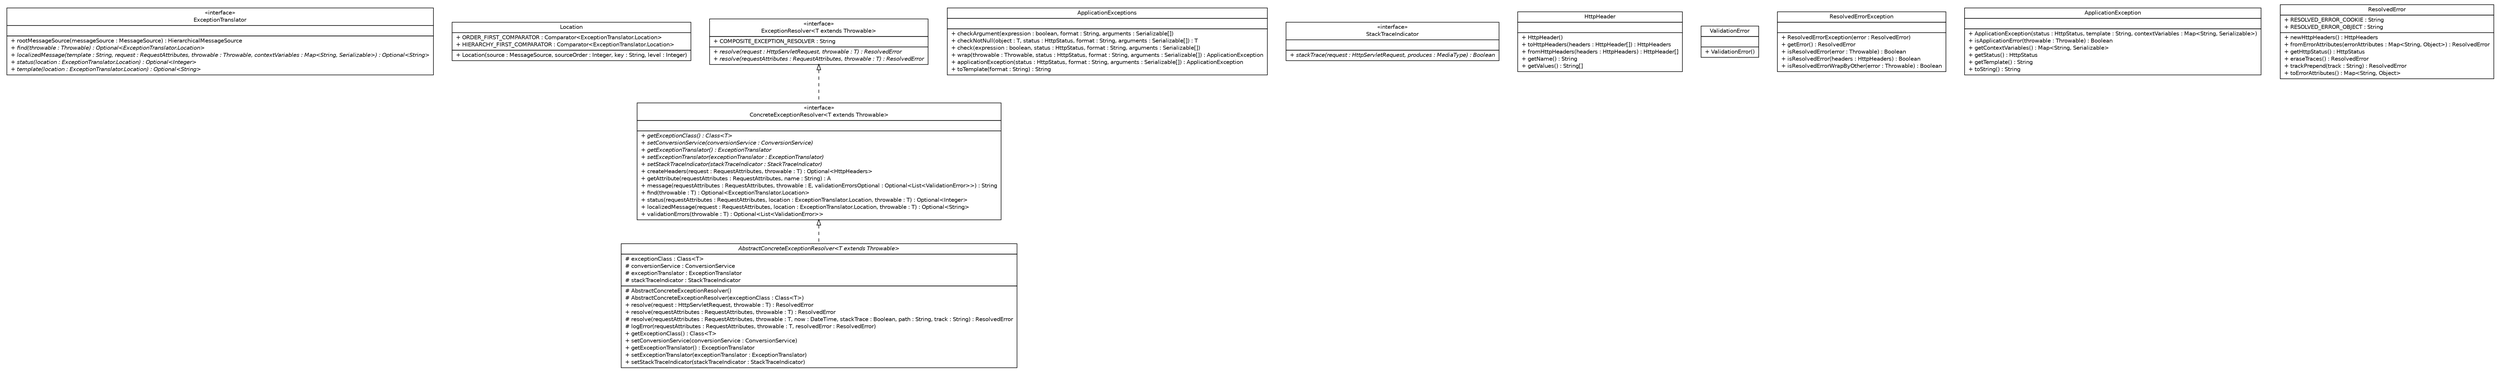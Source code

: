 #!/usr/local/bin/dot
#
# Class diagram 
# Generated by UMLGraph version R5_6-24-gf6e263 (http://www.umlgraph.org/)
#

digraph G {
	edge [fontname="Helvetica",fontsize=10,labelfontname="Helvetica",labelfontsize=10];
	node [fontname="Helvetica",fontsize=10,shape=plaintext];
	nodesep=0.25;
	ranksep=0.5;
	// cn.home1.oss.lib.errorhandle.api.ExceptionTranslator
	c204 [label=<<table title="cn.home1.oss.lib.errorhandle.api.ExceptionTranslator" border="0" cellborder="1" cellspacing="0" cellpadding="2" port="p" href="./ExceptionTranslator.html">
		<tr><td><table border="0" cellspacing="0" cellpadding="1">
<tr><td align="center" balign="center"> &#171;interface&#187; </td></tr>
<tr><td align="center" balign="center"> ExceptionTranslator </td></tr>
		</table></td></tr>
		<tr><td><table border="0" cellspacing="0" cellpadding="1">
<tr><td align="left" balign="left">  </td></tr>
		</table></td></tr>
		<tr><td><table border="0" cellspacing="0" cellpadding="1">
<tr><td align="left" balign="left"> + rootMessageSource(messageSource : MessageSource) : HierarchicalMessageSource </td></tr>
<tr><td align="left" balign="left"><font face="Helvetica-Oblique" point-size="10.0"> + find(throwable : Throwable) : Optional&lt;ExceptionTranslator.Location&gt; </font></td></tr>
<tr><td align="left" balign="left"><font face="Helvetica-Oblique" point-size="10.0"> + localizedMessage(template : String, request : RequestAttributes, throwable : Throwable, contextVariables : Map&lt;String, Serializable&gt;) : Optional&lt;String&gt; </font></td></tr>
<tr><td align="left" balign="left"><font face="Helvetica-Oblique" point-size="10.0"> + status(location : ExceptionTranslator.Location) : Optional&lt;Integer&gt; </font></td></tr>
<tr><td align="left" balign="left"><font face="Helvetica-Oblique" point-size="10.0"> + template(location : ExceptionTranslator.Location) : Optional&lt;String&gt; </font></td></tr>
		</table></td></tr>
		</table>>, URL="./ExceptionTranslator.html", fontname="Helvetica", fontcolor="black", fontsize=10.0];
	// cn.home1.oss.lib.errorhandle.api.ExceptionTranslator.Location
	c205 [label=<<table title="cn.home1.oss.lib.errorhandle.api.ExceptionTranslator.Location" border="0" cellborder="1" cellspacing="0" cellpadding="2" port="p" href="./ExceptionTranslator.Location.html">
		<tr><td><table border="0" cellspacing="0" cellpadding="1">
<tr><td align="center" balign="center"> Location </td></tr>
		</table></td></tr>
		<tr><td><table border="0" cellspacing="0" cellpadding="1">
<tr><td align="left" balign="left"> + ORDER_FIRST_COMPARATOR : Comparator&lt;ExceptionTranslator.Location&gt; </td></tr>
<tr><td align="left" balign="left"> + HIERARCHY_FIRST_COMPARATOR : Comparator&lt;ExceptionTranslator.Location&gt; </td></tr>
		</table></td></tr>
		<tr><td><table border="0" cellspacing="0" cellpadding="1">
<tr><td align="left" balign="left"> + Location(source : MessageSource, sourceOrder : Integer, key : String, level : Integer) </td></tr>
		</table></td></tr>
		</table>>, URL="./ExceptionTranslator.Location.html", fontname="Helvetica", fontcolor="black", fontsize=10.0];
	// cn.home1.oss.lib.errorhandle.api.ExceptionResolver<T extends java.lang.Throwable>
	c206 [label=<<table title="cn.home1.oss.lib.errorhandle.api.ExceptionResolver" border="0" cellborder="1" cellspacing="0" cellpadding="2" port="p" href="./ExceptionResolver.html">
		<tr><td><table border="0" cellspacing="0" cellpadding="1">
<tr><td align="center" balign="center"> &#171;interface&#187; </td></tr>
<tr><td align="center" balign="center"> ExceptionResolver&lt;T extends Throwable&gt; </td></tr>
		</table></td></tr>
		<tr><td><table border="0" cellspacing="0" cellpadding="1">
<tr><td align="left" balign="left"> + COMPOSITE_EXCEPTION_RESOLVER : String </td></tr>
		</table></td></tr>
		<tr><td><table border="0" cellspacing="0" cellpadding="1">
<tr><td align="left" balign="left"><font face="Helvetica-Oblique" point-size="10.0"> + resolve(request : HttpServletRequest, throwable : T) : ResolvedError </font></td></tr>
<tr><td align="left" balign="left"><font face="Helvetica-Oblique" point-size="10.0"> + resolve(requestAttributes : RequestAttributes, throwable : T) : ResolvedError </font></td></tr>
		</table></td></tr>
		</table>>, URL="./ExceptionResolver.html", fontname="Helvetica", fontcolor="black", fontsize=10.0];
	// cn.home1.oss.lib.errorhandle.api.ApplicationExceptions
	c207 [label=<<table title="cn.home1.oss.lib.errorhandle.api.ApplicationExceptions" border="0" cellborder="1" cellspacing="0" cellpadding="2" port="p" href="./ApplicationExceptions.html">
		<tr><td><table border="0" cellspacing="0" cellpadding="1">
<tr><td align="center" balign="center"> ApplicationExceptions </td></tr>
		</table></td></tr>
		<tr><td><table border="0" cellspacing="0" cellpadding="1">
<tr><td align="left" balign="left">  </td></tr>
		</table></td></tr>
		<tr><td><table border="0" cellspacing="0" cellpadding="1">
<tr><td align="left" balign="left"> + checkArgument(expression : boolean, format : String, arguments : Serializable[]) </td></tr>
<tr><td align="left" balign="left"> + checkNotNull(object : T, status : HttpStatus, format : String, arguments : Serializable[]) : T </td></tr>
<tr><td align="left" balign="left"> + check(expression : boolean, status : HttpStatus, format : String, arguments : Serializable[]) </td></tr>
<tr><td align="left" balign="left"> + wrap(throwable : Throwable, status : HttpStatus, format : String, arguments : Serializable[]) : ApplicationException </td></tr>
<tr><td align="left" balign="left"> + applicationException(status : HttpStatus, format : String, arguments : Serializable[]) : ApplicationException </td></tr>
<tr><td align="left" balign="left"> + toTemplate(format : String) : String </td></tr>
		</table></td></tr>
		</table>>, URL="./ApplicationExceptions.html", fontname="Helvetica", fontcolor="black", fontsize=10.0];
	// cn.home1.oss.lib.errorhandle.api.StackTraceIndicator
	c208 [label=<<table title="cn.home1.oss.lib.errorhandle.api.StackTraceIndicator" border="0" cellborder="1" cellspacing="0" cellpadding="2" port="p" href="./StackTraceIndicator.html">
		<tr><td><table border="0" cellspacing="0" cellpadding="1">
<tr><td align="center" balign="center"> &#171;interface&#187; </td></tr>
<tr><td align="center" balign="center"> StackTraceIndicator </td></tr>
		</table></td></tr>
		<tr><td><table border="0" cellspacing="0" cellpadding="1">
<tr><td align="left" balign="left">  </td></tr>
		</table></td></tr>
		<tr><td><table border="0" cellspacing="0" cellpadding="1">
<tr><td align="left" balign="left"><font face="Helvetica-Oblique" point-size="10.0"> + stackTrace(request : HttpServletRequest, produces : MediaType) : Boolean </font></td></tr>
		</table></td></tr>
		</table>>, URL="./StackTraceIndicator.html", fontname="Helvetica", fontcolor="black", fontsize=10.0];
	// cn.home1.oss.lib.errorhandle.api.ConcreteExceptionResolver<T extends java.lang.Throwable>
	c209 [label=<<table title="cn.home1.oss.lib.errorhandle.api.ConcreteExceptionResolver" border="0" cellborder="1" cellspacing="0" cellpadding="2" port="p" href="./ConcreteExceptionResolver.html">
		<tr><td><table border="0" cellspacing="0" cellpadding="1">
<tr><td align="center" balign="center"> &#171;interface&#187; </td></tr>
<tr><td align="center" balign="center"> ConcreteExceptionResolver&lt;T extends Throwable&gt; </td></tr>
		</table></td></tr>
		<tr><td><table border="0" cellspacing="0" cellpadding="1">
<tr><td align="left" balign="left">  </td></tr>
		</table></td></tr>
		<tr><td><table border="0" cellspacing="0" cellpadding="1">
<tr><td align="left" balign="left"><font face="Helvetica-Oblique" point-size="10.0"> + getExceptionClass() : Class&lt;T&gt; </font></td></tr>
<tr><td align="left" balign="left"><font face="Helvetica-Oblique" point-size="10.0"> + setConversionService(conversionService : ConversionService) </font></td></tr>
<tr><td align="left" balign="left"><font face="Helvetica-Oblique" point-size="10.0"> + getExceptionTranslator() : ExceptionTranslator </font></td></tr>
<tr><td align="left" balign="left"><font face="Helvetica-Oblique" point-size="10.0"> + setExceptionTranslator(exceptionTranslator : ExceptionTranslator) </font></td></tr>
<tr><td align="left" balign="left"><font face="Helvetica-Oblique" point-size="10.0"> + setStackTraceIndicator(stackTraceIndicator : StackTraceIndicator) </font></td></tr>
<tr><td align="left" balign="left"> + createHeaders(request : RequestAttributes, throwable : T) : Optional&lt;HttpHeaders&gt; </td></tr>
<tr><td align="left" balign="left"> + getAttribute(requestAttributes : RequestAttributes, name : String) : A </td></tr>
<tr><td align="left" balign="left"> + message(requestAttributes : RequestAttributes, throwable : E, validationErrorsOptional : Optional&lt;List&lt;ValidationError&gt;&gt;) : String </td></tr>
<tr><td align="left" balign="left"> + find(throwable : T) : Optional&lt;ExceptionTranslator.Location&gt; </td></tr>
<tr><td align="left" balign="left"> + status(requestAttributes : RequestAttributes, location : ExceptionTranslator.Location, throwable : T) : Optional&lt;Integer&gt; </td></tr>
<tr><td align="left" balign="left"> + localizedMessage(request : RequestAttributes, location : ExceptionTranslator.Location, throwable : T) : Optional&lt;String&gt; </td></tr>
<tr><td align="left" balign="left"> + validationErrors(throwable : T) : Optional&lt;List&lt;ValidationError&gt;&gt; </td></tr>
		</table></td></tr>
		</table>>, URL="./ConcreteExceptionResolver.html", fontname="Helvetica", fontcolor="black", fontsize=10.0];
	// cn.home1.oss.lib.errorhandle.api.HttpHeader
	c210 [label=<<table title="cn.home1.oss.lib.errorhandle.api.HttpHeader" border="0" cellborder="1" cellspacing="0" cellpadding="2" port="p" href="./HttpHeader.html">
		<tr><td><table border="0" cellspacing="0" cellpadding="1">
<tr><td align="center" balign="center"> HttpHeader </td></tr>
		</table></td></tr>
		<tr><td><table border="0" cellspacing="0" cellpadding="1">
<tr><td align="left" balign="left">  </td></tr>
		</table></td></tr>
		<tr><td><table border="0" cellspacing="0" cellpadding="1">
<tr><td align="left" balign="left"> + HttpHeader() </td></tr>
<tr><td align="left" balign="left"> + toHttpHeaders(headers : HttpHeader[]) : HttpHeaders </td></tr>
<tr><td align="left" balign="left"> + fromHttpHeaders(headers : HttpHeaders) : HttpHeader[] </td></tr>
<tr><td align="left" balign="left"> + getName() : String </td></tr>
<tr><td align="left" balign="left"> + getValues() : String[] </td></tr>
		</table></td></tr>
		</table>>, URL="./HttpHeader.html", fontname="Helvetica", fontcolor="black", fontsize=10.0];
	// cn.home1.oss.lib.errorhandle.api.AbstractConcreteExceptionResolver<T extends java.lang.Throwable>
	c211 [label=<<table title="cn.home1.oss.lib.errorhandle.api.AbstractConcreteExceptionResolver" border="0" cellborder="1" cellspacing="0" cellpadding="2" port="p" href="./AbstractConcreteExceptionResolver.html">
		<tr><td><table border="0" cellspacing="0" cellpadding="1">
<tr><td align="center" balign="center"><font face="Helvetica-Oblique"> AbstractConcreteExceptionResolver&lt;T extends Throwable&gt; </font></td></tr>
		</table></td></tr>
		<tr><td><table border="0" cellspacing="0" cellpadding="1">
<tr><td align="left" balign="left"> # exceptionClass : Class&lt;T&gt; </td></tr>
<tr><td align="left" balign="left"> # conversionService : ConversionService </td></tr>
<tr><td align="left" balign="left"> # exceptionTranslator : ExceptionTranslator </td></tr>
<tr><td align="left" balign="left"> # stackTraceIndicator : StackTraceIndicator </td></tr>
		</table></td></tr>
		<tr><td><table border="0" cellspacing="0" cellpadding="1">
<tr><td align="left" balign="left"> # AbstractConcreteExceptionResolver() </td></tr>
<tr><td align="left" balign="left"> # AbstractConcreteExceptionResolver(exceptionClass : Class&lt;T&gt;) </td></tr>
<tr><td align="left" balign="left"> + resolve(request : HttpServletRequest, throwable : T) : ResolvedError </td></tr>
<tr><td align="left" balign="left"> + resolve(requestAttributes : RequestAttributes, throwable : T) : ResolvedError </td></tr>
<tr><td align="left" balign="left"> # resolve(requestAttributes : RequestAttributes, throwable : T, now : DateTime, stackTrace : Boolean, path : String, track : String) : ResolvedError </td></tr>
<tr><td align="left" balign="left"> # logError(requestAttributes : RequestAttributes, throwable : T, resolvedError : ResolvedError) </td></tr>
<tr><td align="left" balign="left"> + getExceptionClass() : Class&lt;T&gt; </td></tr>
<tr><td align="left" balign="left"> + setConversionService(conversionService : ConversionService) </td></tr>
<tr><td align="left" balign="left"> + getExceptionTranslator() : ExceptionTranslator </td></tr>
<tr><td align="left" balign="left"> + setExceptionTranslator(exceptionTranslator : ExceptionTranslator) </td></tr>
<tr><td align="left" balign="left"> + setStackTraceIndicator(stackTraceIndicator : StackTraceIndicator) </td></tr>
		</table></td></tr>
		</table>>, URL="./AbstractConcreteExceptionResolver.html", fontname="Helvetica", fontcolor="black", fontsize=10.0];
	// cn.home1.oss.lib.errorhandle.api.ValidationError
	c212 [label=<<table title="cn.home1.oss.lib.errorhandle.api.ValidationError" border="0" cellborder="1" cellspacing="0" cellpadding="2" port="p" href="./ValidationError.html">
		<tr><td><table border="0" cellspacing="0" cellpadding="1">
<tr><td align="center" balign="center"> ValidationError </td></tr>
		</table></td></tr>
		<tr><td><table border="0" cellspacing="0" cellpadding="1">
<tr><td align="left" balign="left">  </td></tr>
		</table></td></tr>
		<tr><td><table border="0" cellspacing="0" cellpadding="1">
<tr><td align="left" balign="left"> + ValidationError() </td></tr>
		</table></td></tr>
		</table>>, URL="./ValidationError.html", fontname="Helvetica", fontcolor="black", fontsize=10.0];
	// cn.home1.oss.lib.errorhandle.api.ResolvedErrorException
	c213 [label=<<table title="cn.home1.oss.lib.errorhandle.api.ResolvedErrorException" border="0" cellborder="1" cellspacing="0" cellpadding="2" port="p" href="./ResolvedErrorException.html">
		<tr><td><table border="0" cellspacing="0" cellpadding="1">
<tr><td align="center" balign="center"> ResolvedErrorException </td></tr>
		</table></td></tr>
		<tr><td><table border="0" cellspacing="0" cellpadding="1">
<tr><td align="left" balign="left">  </td></tr>
		</table></td></tr>
		<tr><td><table border="0" cellspacing="0" cellpadding="1">
<tr><td align="left" balign="left"> + ResolvedErrorException(error : ResolvedError) </td></tr>
<tr><td align="left" balign="left"> + getError() : ResolvedError </td></tr>
<tr><td align="left" balign="left"> + isResolvedError(error : Throwable) : Boolean </td></tr>
<tr><td align="left" balign="left"> + isResolvedError(headers : HttpHeaders) : Boolean </td></tr>
<tr><td align="left" balign="left"> + isResolvedErrorWrapByOther(error : Throwable) : Boolean </td></tr>
		</table></td></tr>
		</table>>, URL="./ResolvedErrorException.html", fontname="Helvetica", fontcolor="black", fontsize=10.0];
	// cn.home1.oss.lib.errorhandle.api.ApplicationException
	c214 [label=<<table title="cn.home1.oss.lib.errorhandle.api.ApplicationException" border="0" cellborder="1" cellspacing="0" cellpadding="2" port="p" href="./ApplicationException.html">
		<tr><td><table border="0" cellspacing="0" cellpadding="1">
<tr><td align="center" balign="center"> ApplicationException </td></tr>
		</table></td></tr>
		<tr><td><table border="0" cellspacing="0" cellpadding="1">
<tr><td align="left" balign="left">  </td></tr>
		</table></td></tr>
		<tr><td><table border="0" cellspacing="0" cellpadding="1">
<tr><td align="left" balign="left"> + ApplicationException(status : HttpStatus, template : String, contextVariables : Map&lt;String, Serializable&gt;) </td></tr>
<tr><td align="left" balign="left"> + isApplicationError(throwable : Throwable) : Boolean </td></tr>
<tr><td align="left" balign="left"> + getContextVariables() : Map&lt;String, Serializable&gt; </td></tr>
<tr><td align="left" balign="left"> + getStatus() : HttpStatus </td></tr>
<tr><td align="left" balign="left"> + getTemplate() : String </td></tr>
<tr><td align="left" balign="left"> + toString() : String </td></tr>
		</table></td></tr>
		</table>>, URL="./ApplicationException.html", fontname="Helvetica", fontcolor="black", fontsize=10.0];
	// cn.home1.oss.lib.errorhandle.api.ResolvedError
	c215 [label=<<table title="cn.home1.oss.lib.errorhandle.api.ResolvedError" border="0" cellborder="1" cellspacing="0" cellpadding="2" port="p" href="./ResolvedError.html">
		<tr><td><table border="0" cellspacing="0" cellpadding="1">
<tr><td align="center" balign="center"> ResolvedError </td></tr>
		</table></td></tr>
		<tr><td><table border="0" cellspacing="0" cellpadding="1">
<tr><td align="left" balign="left"> + RESOLVED_ERROR_COOKIE : String </td></tr>
<tr><td align="left" balign="left"> + RESOLVED_ERROR_OBJECT : String </td></tr>
		</table></td></tr>
		<tr><td><table border="0" cellspacing="0" cellpadding="1">
<tr><td align="left" balign="left"> + newHttpHeaders() : HttpHeaders </td></tr>
<tr><td align="left" balign="left"> + fromErrorAttributes(errorAttributes : Map&lt;String, Object&gt;) : ResolvedError </td></tr>
<tr><td align="left" balign="left"> + getHttpStatus() : HttpStatus </td></tr>
<tr><td align="left" balign="left"> + eraseTraces() : ResolvedError </td></tr>
<tr><td align="left" balign="left"> + trackPrepend(track : String) : ResolvedError </td></tr>
<tr><td align="left" balign="left"> + toErrorAttributes() : Map&lt;String, Object&gt; </td></tr>
		</table></td></tr>
		</table>>, URL="./ResolvedError.html", fontname="Helvetica", fontcolor="black", fontsize=10.0];
	//cn.home1.oss.lib.errorhandle.api.ConcreteExceptionResolver<T extends java.lang.Throwable> implements cn.home1.oss.lib.errorhandle.api.ExceptionResolver<T extends java.lang.Throwable>
	c206:p -> c209:p [dir=back,arrowtail=empty,style=dashed];
	//cn.home1.oss.lib.errorhandle.api.AbstractConcreteExceptionResolver<T extends java.lang.Throwable> implements cn.home1.oss.lib.errorhandle.api.ConcreteExceptionResolver<T extends java.lang.Throwable>
	c209:p -> c211:p [dir=back,arrowtail=empty,style=dashed];
}

